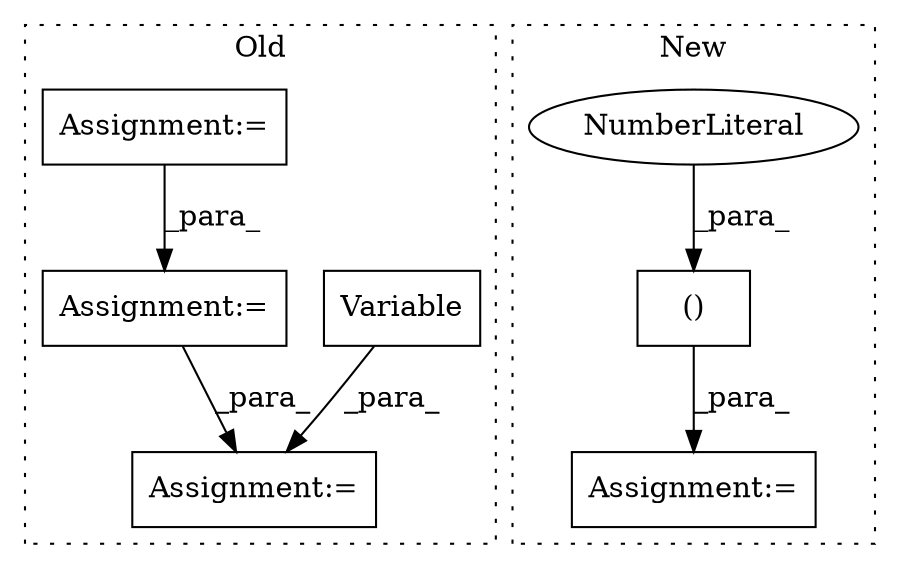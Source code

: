 digraph G {
subgraph cluster0 {
1 [label="Variable" a="32" s="926,975" l="9,1" shape="box"];
3 [label="Assignment:=" a="7" s="984" l="1" shape="box"];
6 [label="Assignment:=" a="7" s="568" l="1" shape="box"];
7 [label="Assignment:=" a="7" s="832" l="1" shape="box"];
label = "Old";
style="dotted";
}
subgraph cluster1 {
2 [label="()" a="106" s="598" l="31" shape="box"];
4 [label="Assignment:=" a="7" s="993" l="1" shape="box"];
5 [label="NumberLiteral" a="34" s="628" l="1" shape="ellipse"];
label = "New";
style="dotted";
}
1 -> 3 [label="_para_"];
2 -> 4 [label="_para_"];
5 -> 2 [label="_para_"];
6 -> 7 [label="_para_"];
7 -> 3 [label="_para_"];
}
